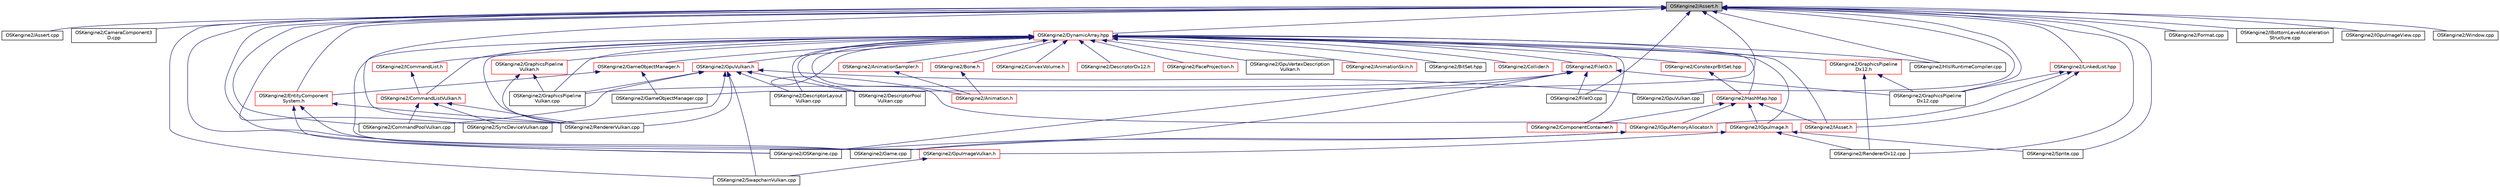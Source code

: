 digraph "OSKengine2/Assert.h"
{
 // LATEX_PDF_SIZE
  edge [fontname="Helvetica",fontsize="10",labelfontname="Helvetica",labelfontsize="10"];
  node [fontname="Helvetica",fontsize="10",shape=record];
  Node1 [label="OSKengine2/Assert.h",height=0.2,width=0.4,color="black", fillcolor="grey75", style="filled", fontcolor="black",tooltip=" "];
  Node1 -> Node2 [dir="back",color="midnightblue",fontsize="10",style="solid",fontname="Helvetica"];
  Node2 [label="OSKengine2/Assert.cpp",height=0.2,width=0.4,color="black", fillcolor="white", style="filled",URL="$_assert_8cpp.html",tooltip=" "];
  Node1 -> Node3 [dir="back",color="midnightblue",fontsize="10",style="solid",fontname="Helvetica"];
  Node3 [label="OSKengine2/CameraComponent3\lD.cpp",height=0.2,width=0.4,color="black", fillcolor="white", style="filled",URL="$_camera_component3_d_8cpp.html",tooltip=" "];
  Node1 -> Node4 [dir="back",color="midnightblue",fontsize="10",style="solid",fontname="Helvetica"];
  Node4 [label="OSKengine2/CommandPoolVulkan.cpp",height=0.2,width=0.4,color="black", fillcolor="white", style="filled",URL="$_command_pool_vulkan_8cpp.html",tooltip=" "];
  Node1 -> Node5 [dir="back",color="midnightblue",fontsize="10",style="solid",fontname="Helvetica"];
  Node5 [label="OSKengine2/DynamicArray.hpp",height=0.2,width=0.4,color="red", fillcolor="white", style="filled",URL="$_dynamic_array_8hpp.html",tooltip=" "];
  Node5 -> Node6 [dir="back",color="midnightblue",fontsize="10",style="solid",fontname="Helvetica"];
  Node6 [label="OSKengine2/Animation.h",height=0.2,width=0.4,color="red", fillcolor="white", style="filled",URL="$_animation_8h.html",tooltip=" "];
  Node5 -> Node33 [dir="back",color="midnightblue",fontsize="10",style="solid",fontname="Helvetica"];
  Node33 [label="OSKengine2/AnimationSampler.h",height=0.2,width=0.4,color="red", fillcolor="white", style="filled",URL="$_animation_sampler_8h.html",tooltip=" "];
  Node33 -> Node6 [dir="back",color="midnightblue",fontsize="10",style="solid",fontname="Helvetica"];
  Node5 -> Node34 [dir="back",color="midnightblue",fontsize="10",style="solid",fontname="Helvetica"];
  Node34 [label="OSKengine2/AnimationSkin.h",height=0.2,width=0.4,color="red", fillcolor="white", style="filled",URL="$_animation_skin_8h.html",tooltip=" "];
  Node5 -> Node36 [dir="back",color="midnightblue",fontsize="10",style="solid",fontname="Helvetica"];
  Node36 [label="OSKengine2/BitSet.hpp",height=0.2,width=0.4,color="black", fillcolor="white", style="filled",URL="$_bit_set_8hpp.html",tooltip=" "];
  Node5 -> Node37 [dir="back",color="midnightblue",fontsize="10",style="solid",fontname="Helvetica"];
  Node37 [label="OSKengine2/Bone.h",height=0.2,width=0.4,color="red", fillcolor="white", style="filled",URL="$_bone_8h.html",tooltip=" "];
  Node37 -> Node6 [dir="back",color="midnightblue",fontsize="10",style="solid",fontname="Helvetica"];
  Node5 -> Node39 [dir="back",color="midnightblue",fontsize="10",style="solid",fontname="Helvetica"];
  Node39 [label="OSKengine2/Collider.h",height=0.2,width=0.4,color="red", fillcolor="white", style="filled",URL="$_collider_8h.html",tooltip=" "];
  Node5 -> Node41 [dir="back",color="midnightblue",fontsize="10",style="solid",fontname="Helvetica"];
  Node41 [label="OSKengine2/CommandListVulkan.h",height=0.2,width=0.4,color="red", fillcolor="white", style="filled",URL="$_command_list_vulkan_8h.html",tooltip=" "];
  Node41 -> Node4 [dir="back",color="midnightblue",fontsize="10",style="solid",fontname="Helvetica"];
  Node41 -> Node29 [dir="back",color="midnightblue",fontsize="10",style="solid",fontname="Helvetica"];
  Node29 [label="OSKengine2/RendererVulkan.cpp",height=0.2,width=0.4,color="black", fillcolor="white", style="filled",URL="$_renderer_vulkan_8cpp.html",tooltip=" "];
  Node41 -> Node45 [dir="back",color="midnightblue",fontsize="10",style="solid",fontname="Helvetica"];
  Node45 [label="OSKengine2/SyncDeviceVulkan.cpp",height=0.2,width=0.4,color="black", fillcolor="white", style="filled",URL="$_sync_device_vulkan_8cpp.html",tooltip=" "];
  Node5 -> Node47 [dir="back",color="midnightblue",fontsize="10",style="solid",fontname="Helvetica"];
  Node47 [label="OSKengine2/ComponentContainer.h",height=0.2,width=0.4,color="red", fillcolor="white", style="filled",URL="$_component_container_8h.html",tooltip=" "];
  Node5 -> Node105 [dir="back",color="midnightblue",fontsize="10",style="solid",fontname="Helvetica"];
  Node105 [label="OSKengine2/ConstexprBitSet.hpp",height=0.2,width=0.4,color="red", fillcolor="white", style="filled",URL="$_constexpr_bit_set_8hpp.html",tooltip=" "];
  Node105 -> Node148 [dir="back",color="midnightblue",fontsize="10",style="solid",fontname="Helvetica"];
  Node148 [label="OSKengine2/HashMap.hpp",height=0.2,width=0.4,color="red", fillcolor="white", style="filled",URL="$_hash_map_8hpp.html",tooltip=" "];
  Node148 -> Node47 [dir="back",color="midnightblue",fontsize="10",style="solid",fontname="Helvetica"];
  Node148 -> Node151 [dir="back",color="midnightblue",fontsize="10",style="solid",fontname="Helvetica"];
  Node151 [label="OSKengine2/IAsset.h",height=0.2,width=0.4,color="red", fillcolor="white", style="filled",URL="$_i_asset_8h.html",tooltip=" "];
  Node148 -> Node159 [dir="back",color="midnightblue",fontsize="10",style="solid",fontname="Helvetica"];
  Node159 [label="OSKengine2/IGpuImage.h",height=0.2,width=0.4,color="red", fillcolor="white", style="filled",URL="$_i_gpu_image_8h.html",tooltip=" "];
  Node159 -> Node162 [dir="back",color="midnightblue",fontsize="10",style="solid",fontname="Helvetica"];
  Node162 [label="OSKengine2/GpuImageVulkan.h",height=0.2,width=0.4,color="red", fillcolor="white", style="filled",URL="$_gpu_image_vulkan_8h.html",tooltip=" "];
  Node162 -> Node96 [dir="back",color="midnightblue",fontsize="10",style="solid",fontname="Helvetica"];
  Node96 [label="OSKengine2/SwapchainVulkan.cpp",height=0.2,width=0.4,color="black", fillcolor="white", style="filled",URL="$_swapchain_vulkan_8cpp.html",tooltip=" "];
  Node159 -> Node28 [dir="back",color="midnightblue",fontsize="10",style="solid",fontname="Helvetica"];
  Node28 [label="OSKengine2/RendererDx12.cpp",height=0.2,width=0.4,color="black", fillcolor="white", style="filled",URL="$_renderer_dx12_8cpp.html",tooltip=" "];
  Node159 -> Node112 [dir="back",color="midnightblue",fontsize="10",style="solid",fontname="Helvetica"];
  Node112 [label="OSKengine2/Sprite.cpp",height=0.2,width=0.4,color="black", fillcolor="white", style="filled",URL="$_sprite_8cpp.html",tooltip=" "];
  Node148 -> Node174 [dir="back",color="midnightblue",fontsize="10",style="solid",fontname="Helvetica"];
  Node174 [label="OSKengine2/IGpuMemoryAllocator.h",height=0.2,width=0.4,color="red", fillcolor="white", style="filled",URL="$_i_gpu_memory_allocator_8h.html",tooltip=" "];
  Node174 -> Node52 [dir="back",color="midnightblue",fontsize="10",style="solid",fontname="Helvetica"];
  Node52 [label="OSKengine2/Game.cpp",height=0.2,width=0.4,color="black", fillcolor="white", style="filled",URL="$_game_8cpp.html",tooltip=" "];
  Node174 -> Node18 [dir="back",color="midnightblue",fontsize="10",style="solid",fontname="Helvetica"];
  Node18 [label="OSKengine2/OSKengine.cpp",height=0.2,width=0.4,color="black", fillcolor="white", style="filled",URL="$_o_s_kengine_8cpp.html",tooltip=" "];
  Node5 -> Node146 [dir="back",color="midnightblue",fontsize="10",style="solid",fontname="Helvetica"];
  Node146 [label="OSKengine2/ConvexVolume.h",height=0.2,width=0.4,color="red", fillcolor="white", style="filled",URL="$_convex_volume_8h.html",tooltip=" "];
  Node5 -> Node192 [dir="back",color="midnightblue",fontsize="10",style="solid",fontname="Helvetica"];
  Node192 [label="OSKengine2/DescriptorDx12.h",height=0.2,width=0.4,color="red", fillcolor="white", style="filled",URL="$_descriptor_dx12_8h.html",tooltip=" "];
  Node5 -> Node59 [dir="back",color="midnightblue",fontsize="10",style="solid",fontname="Helvetica"];
  Node59 [label="OSKengine2/DescriptorLayout\lVulkan.cpp",height=0.2,width=0.4,color="black", fillcolor="white", style="filled",URL="$_descriptor_layout_vulkan_8cpp.html",tooltip=" "];
  Node5 -> Node60 [dir="back",color="midnightblue",fontsize="10",style="solid",fontname="Helvetica"];
  Node60 [label="OSKengine2/DescriptorPool\lVulkan.cpp",height=0.2,width=0.4,color="black", fillcolor="white", style="filled",URL="$_descriptor_pool_vulkan_8cpp.html",tooltip=" "];
  Node5 -> Node196 [dir="back",color="midnightblue",fontsize="10",style="solid",fontname="Helvetica"];
  Node196 [label="OSKengine2/FaceProjection.h",height=0.2,width=0.4,color="red", fillcolor="white", style="filled",URL="$_face_projection_8h.html",tooltip=" "];
  Node5 -> Node198 [dir="back",color="midnightblue",fontsize="10",style="solid",fontname="Helvetica"];
  Node198 [label="OSKengine2/FileIO.h",height=0.2,width=0.4,color="red", fillcolor="white", style="filled",URL="$_file_i_o_8h.html",tooltip=" "];
  Node198 -> Node199 [dir="back",color="midnightblue",fontsize="10",style="solid",fontname="Helvetica"];
  Node199 [label="OSKengine2/FileIO.cpp",height=0.2,width=0.4,color="black", fillcolor="white", style="filled",URL="$_file_i_o_8cpp.html",tooltip=" "];
  Node198 -> Node52 [dir="back",color="midnightblue",fontsize="10",style="solid",fontname="Helvetica"];
  Node198 -> Node71 [dir="back",color="midnightblue",fontsize="10",style="solid",fontname="Helvetica"];
  Node71 [label="OSKengine2/GraphicsPipeline\lDx12.cpp",height=0.2,width=0.4,color="black", fillcolor="white", style="filled",URL="$_graphics_pipeline_dx12_8cpp.html",tooltip=" "];
  Node198 -> Node111 [dir="back",color="midnightblue",fontsize="10",style="solid",fontname="Helvetica"];
  Node111 [label="OSKengine2/GraphicsPipeline\lVulkan.cpp",height=0.2,width=0.4,color="black", fillcolor="white", style="filled",URL="$_graphics_pipeline_vulkan_8cpp.html",tooltip=" "];
  Node198 -> Node18 [dir="back",color="midnightblue",fontsize="10",style="solid",fontname="Helvetica"];
  Node5 -> Node116 [dir="back",color="midnightblue",fontsize="10",style="solid",fontname="Helvetica"];
  Node116 [label="OSKengine2/GameObjectManager.h",height=0.2,width=0.4,color="red", fillcolor="white", style="filled",URL="$_game_object_manager_8h.html",tooltip=" "];
  Node116 -> Node51 [dir="back",color="midnightblue",fontsize="10",style="solid",fontname="Helvetica"];
  Node51 [label="OSKengine2/EntityComponent\lSystem.h",height=0.2,width=0.4,color="red", fillcolor="white", style="filled",URL="$_entity_component_system_8h.html",tooltip=" "];
  Node51 -> Node52 [dir="back",color="midnightblue",fontsize="10",style="solid",fontname="Helvetica"];
  Node51 -> Node18 [dir="back",color="midnightblue",fontsize="10",style="solid",fontname="Helvetica"];
  Node51 -> Node29 [dir="back",color="midnightblue",fontsize="10",style="solid",fontname="Helvetica"];
  Node116 -> Node115 [dir="back",color="midnightblue",fontsize="10",style="solid",fontname="Helvetica"];
  Node115 [label="OSKengine2/GameObjectManager.cpp",height=0.2,width=0.4,color="black", fillcolor="white", style="filled",URL="$_game_object_manager_8cpp.html",tooltip=" "];
  Node5 -> Node162 [dir="back",color="midnightblue",fontsize="10",style="solid",fontname="Helvetica"];
  Node5 -> Node200 [dir="back",color="midnightblue",fontsize="10",style="solid",fontname="Helvetica"];
  Node200 [label="OSKengine2/GpuVertexDescription\lVulkan.h",height=0.2,width=0.4,color="black", fillcolor="white", style="filled",URL="$_gpu_vertex_description_vulkan_8h.html",tooltip=" "];
  Node5 -> Node201 [dir="back",color="midnightblue",fontsize="10",style="solid",fontname="Helvetica"];
  Node201 [label="OSKengine2/GpuVulkan.h",height=0.2,width=0.4,color="red", fillcolor="white", style="filled",URL="$_gpu_vulkan_8h.html",tooltip=" "];
  Node201 -> Node4 [dir="back",color="midnightblue",fontsize="10",style="solid",fontname="Helvetica"];
  Node201 -> Node59 [dir="back",color="midnightblue",fontsize="10",style="solid",fontname="Helvetica"];
  Node201 -> Node60 [dir="back",color="midnightblue",fontsize="10",style="solid",fontname="Helvetica"];
  Node201 -> Node70 [dir="back",color="midnightblue",fontsize="10",style="solid",fontname="Helvetica"];
  Node70 [label="OSKengine2/GpuVulkan.cpp",height=0.2,width=0.4,color="black", fillcolor="white", style="filled",URL="$_gpu_vulkan_8cpp.html",tooltip=" "];
  Node201 -> Node111 [dir="back",color="midnightblue",fontsize="10",style="solid",fontname="Helvetica"];
  Node201 -> Node29 [dir="back",color="midnightblue",fontsize="10",style="solid",fontname="Helvetica"];
  Node201 -> Node96 [dir="back",color="midnightblue",fontsize="10",style="solid",fontname="Helvetica"];
  Node201 -> Node45 [dir="back",color="midnightblue",fontsize="10",style="solid",fontname="Helvetica"];
  Node5 -> Node186 [dir="back",color="midnightblue",fontsize="10",style="solid",fontname="Helvetica"];
  Node186 [label="OSKengine2/GraphicsPipeline\lDx12.h",height=0.2,width=0.4,color="red", fillcolor="white", style="filled",URL="$_graphics_pipeline_dx12_8h.html",tooltip=" "];
  Node186 -> Node71 [dir="back",color="midnightblue",fontsize="10",style="solid",fontname="Helvetica"];
  Node186 -> Node28 [dir="back",color="midnightblue",fontsize="10",style="solid",fontname="Helvetica"];
  Node5 -> Node111 [dir="back",color="midnightblue",fontsize="10",style="solid",fontname="Helvetica"];
  Node5 -> Node204 [dir="back",color="midnightblue",fontsize="10",style="solid",fontname="Helvetica"];
  Node204 [label="OSKengine2/GraphicsPipeline\lVulkan.h",height=0.2,width=0.4,color="red", fillcolor="white", style="filled",URL="$_graphics_pipeline_vulkan_8h.html",tooltip=" "];
  Node204 -> Node111 [dir="back",color="midnightblue",fontsize="10",style="solid",fontname="Helvetica"];
  Node204 -> Node29 [dir="back",color="midnightblue",fontsize="10",style="solid",fontname="Helvetica"];
  Node5 -> Node148 [dir="back",color="midnightblue",fontsize="10",style="solid",fontname="Helvetica"];
  Node5 -> Node205 [dir="back",color="midnightblue",fontsize="10",style="solid",fontname="Helvetica"];
  Node205 [label="OSKengine2/HlslRuntimeCompiler.cpp",height=0.2,width=0.4,color="black", fillcolor="white", style="filled",URL="$_hlsl_runtime_compiler_8cpp.html",tooltip=" "];
  Node5 -> Node151 [dir="back",color="midnightblue",fontsize="10",style="solid",fontname="Helvetica"];
  Node5 -> Node206 [dir="back",color="midnightblue",fontsize="10",style="solid",fontname="Helvetica"];
  Node206 [label="OSKengine2/ICommandList.h",height=0.2,width=0.4,color="red", fillcolor="white", style="filled",URL="$_i_command_list_8h.html",tooltip=" "];
  Node206 -> Node41 [dir="back",color="midnightblue",fontsize="10",style="solid",fontname="Helvetica"];
  Node5 -> Node159 [dir="back",color="midnightblue",fontsize="10",style="solid",fontname="Helvetica"];
  Node5 -> Node174 [dir="back",color="midnightblue",fontsize="10",style="solid",fontname="Helvetica"];
  Node5 -> Node29 [dir="back",color="midnightblue",fontsize="10",style="solid",fontname="Helvetica"];
  Node1 -> Node51 [dir="back",color="midnightblue",fontsize="10",style="solid",fontname="Helvetica"];
  Node1 -> Node199 [dir="back",color="midnightblue",fontsize="10",style="solid",fontname="Helvetica"];
  Node1 -> Node237 [dir="back",color="midnightblue",fontsize="10",style="solid",fontname="Helvetica"];
  Node237 [label="OSKengine2/Format.cpp",height=0.2,width=0.4,color="black", fillcolor="white", style="filled",URL="$_format_8cpp.html",tooltip=" "];
  Node1 -> Node52 [dir="back",color="midnightblue",fontsize="10",style="solid",fontname="Helvetica"];
  Node1 -> Node115 [dir="back",color="midnightblue",fontsize="10",style="solid",fontname="Helvetica"];
  Node1 -> Node70 [dir="back",color="midnightblue",fontsize="10",style="solid",fontname="Helvetica"];
  Node1 -> Node71 [dir="back",color="midnightblue",fontsize="10",style="solid",fontname="Helvetica"];
  Node1 -> Node205 [dir="back",color="midnightblue",fontsize="10",style="solid",fontname="Helvetica"];
  Node1 -> Node238 [dir="back",color="midnightblue",fontsize="10",style="solid",fontname="Helvetica"];
  Node238 [label="OSKengine2/IBottomLevelAcceleration\lStructure.cpp",height=0.2,width=0.4,color="black", fillcolor="white", style="filled",URL="$_i_bottom_level_acceleration_structure_8cpp.html",tooltip=" "];
  Node1 -> Node239 [dir="back",color="midnightblue",fontsize="10",style="solid",fontname="Helvetica"];
  Node239 [label="OSKengine2/IGpuImageView.cpp",height=0.2,width=0.4,color="black", fillcolor="white", style="filled",URL="$_i_gpu_image_view_8cpp.html",tooltip=" "];
  Node1 -> Node240 [dir="back",color="midnightblue",fontsize="10",style="solid",fontname="Helvetica"];
  Node240 [label="OSKengine2/LinkedList.hpp",height=0.2,width=0.4,color="red", fillcolor="white", style="filled",URL="$_linked_list_8hpp.html",tooltip=" "];
  Node240 -> Node71 [dir="back",color="midnightblue",fontsize="10",style="solid",fontname="Helvetica"];
  Node240 -> Node151 [dir="back",color="midnightblue",fontsize="10",style="solid",fontname="Helvetica"];
  Node240 -> Node174 [dir="back",color="midnightblue",fontsize="10",style="solid",fontname="Helvetica"];
  Node1 -> Node18 [dir="back",color="midnightblue",fontsize="10",style="solid",fontname="Helvetica"];
  Node1 -> Node28 [dir="back",color="midnightblue",fontsize="10",style="solid",fontname="Helvetica"];
  Node1 -> Node29 [dir="back",color="midnightblue",fontsize="10",style="solid",fontname="Helvetica"];
  Node1 -> Node112 [dir="back",color="midnightblue",fontsize="10",style="solid",fontname="Helvetica"];
  Node1 -> Node96 [dir="back",color="midnightblue",fontsize="10",style="solid",fontname="Helvetica"];
  Node1 -> Node45 [dir="back",color="midnightblue",fontsize="10",style="solid",fontname="Helvetica"];
  Node1 -> Node104 [dir="back",color="midnightblue",fontsize="10",style="solid",fontname="Helvetica"];
  Node104 [label="OSKengine2/Window.cpp",height=0.2,width=0.4,color="black", fillcolor="white", style="filled",URL="$_window_8cpp.html",tooltip=" "];
}

